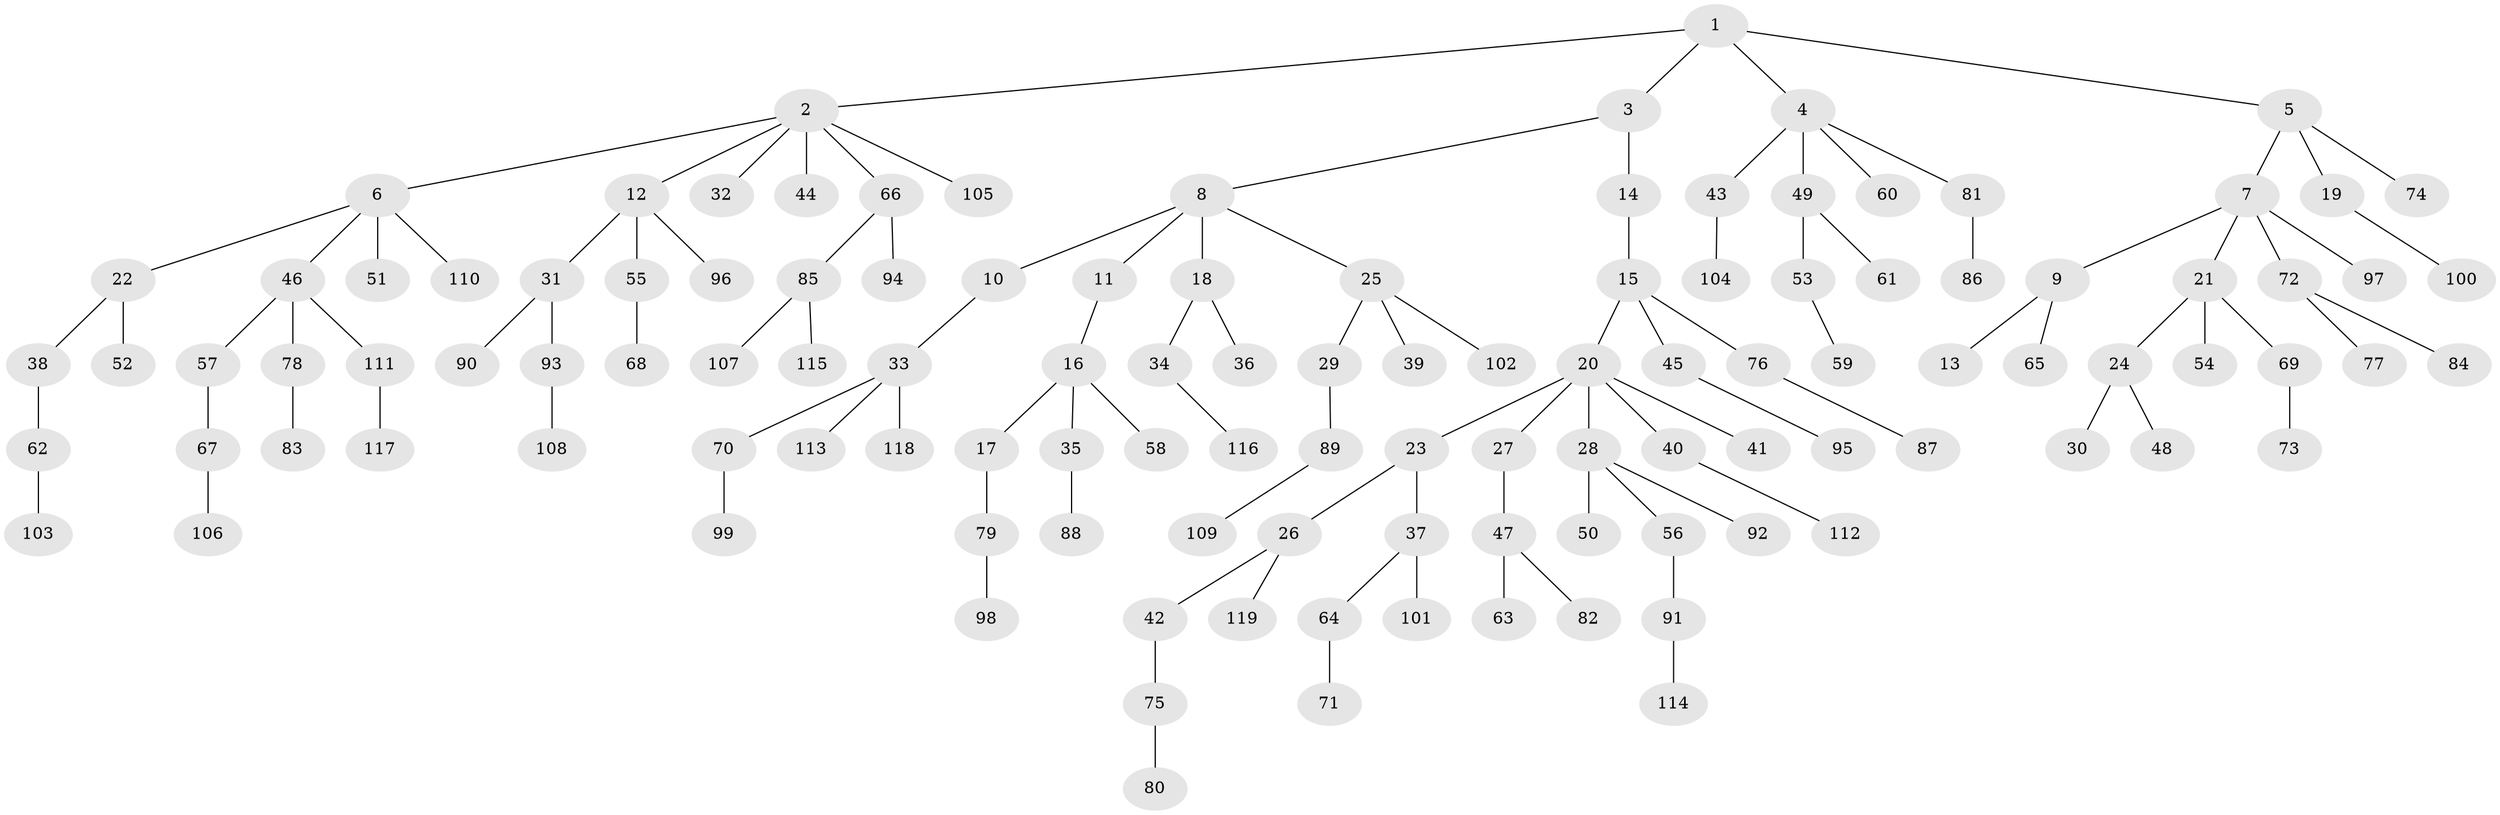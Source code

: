 // Generated by graph-tools (version 1.1) at 2025/11/02/27/25 16:11:26]
// undirected, 119 vertices, 118 edges
graph export_dot {
graph [start="1"]
  node [color=gray90,style=filled];
  1;
  2;
  3;
  4;
  5;
  6;
  7;
  8;
  9;
  10;
  11;
  12;
  13;
  14;
  15;
  16;
  17;
  18;
  19;
  20;
  21;
  22;
  23;
  24;
  25;
  26;
  27;
  28;
  29;
  30;
  31;
  32;
  33;
  34;
  35;
  36;
  37;
  38;
  39;
  40;
  41;
  42;
  43;
  44;
  45;
  46;
  47;
  48;
  49;
  50;
  51;
  52;
  53;
  54;
  55;
  56;
  57;
  58;
  59;
  60;
  61;
  62;
  63;
  64;
  65;
  66;
  67;
  68;
  69;
  70;
  71;
  72;
  73;
  74;
  75;
  76;
  77;
  78;
  79;
  80;
  81;
  82;
  83;
  84;
  85;
  86;
  87;
  88;
  89;
  90;
  91;
  92;
  93;
  94;
  95;
  96;
  97;
  98;
  99;
  100;
  101;
  102;
  103;
  104;
  105;
  106;
  107;
  108;
  109;
  110;
  111;
  112;
  113;
  114;
  115;
  116;
  117;
  118;
  119;
  1 -- 2;
  1 -- 3;
  1 -- 4;
  1 -- 5;
  2 -- 6;
  2 -- 12;
  2 -- 32;
  2 -- 44;
  2 -- 66;
  2 -- 105;
  3 -- 8;
  3 -- 14;
  4 -- 43;
  4 -- 49;
  4 -- 60;
  4 -- 81;
  5 -- 7;
  5 -- 19;
  5 -- 74;
  6 -- 22;
  6 -- 46;
  6 -- 51;
  6 -- 110;
  7 -- 9;
  7 -- 21;
  7 -- 72;
  7 -- 97;
  8 -- 10;
  8 -- 11;
  8 -- 18;
  8 -- 25;
  9 -- 13;
  9 -- 65;
  10 -- 33;
  11 -- 16;
  12 -- 31;
  12 -- 55;
  12 -- 96;
  14 -- 15;
  15 -- 20;
  15 -- 45;
  15 -- 76;
  16 -- 17;
  16 -- 35;
  16 -- 58;
  17 -- 79;
  18 -- 34;
  18 -- 36;
  19 -- 100;
  20 -- 23;
  20 -- 27;
  20 -- 28;
  20 -- 40;
  20 -- 41;
  21 -- 24;
  21 -- 54;
  21 -- 69;
  22 -- 38;
  22 -- 52;
  23 -- 26;
  23 -- 37;
  24 -- 30;
  24 -- 48;
  25 -- 29;
  25 -- 39;
  25 -- 102;
  26 -- 42;
  26 -- 119;
  27 -- 47;
  28 -- 50;
  28 -- 56;
  28 -- 92;
  29 -- 89;
  31 -- 90;
  31 -- 93;
  33 -- 70;
  33 -- 113;
  33 -- 118;
  34 -- 116;
  35 -- 88;
  37 -- 64;
  37 -- 101;
  38 -- 62;
  40 -- 112;
  42 -- 75;
  43 -- 104;
  45 -- 95;
  46 -- 57;
  46 -- 78;
  46 -- 111;
  47 -- 63;
  47 -- 82;
  49 -- 53;
  49 -- 61;
  53 -- 59;
  55 -- 68;
  56 -- 91;
  57 -- 67;
  62 -- 103;
  64 -- 71;
  66 -- 85;
  66 -- 94;
  67 -- 106;
  69 -- 73;
  70 -- 99;
  72 -- 77;
  72 -- 84;
  75 -- 80;
  76 -- 87;
  78 -- 83;
  79 -- 98;
  81 -- 86;
  85 -- 107;
  85 -- 115;
  89 -- 109;
  91 -- 114;
  93 -- 108;
  111 -- 117;
}
